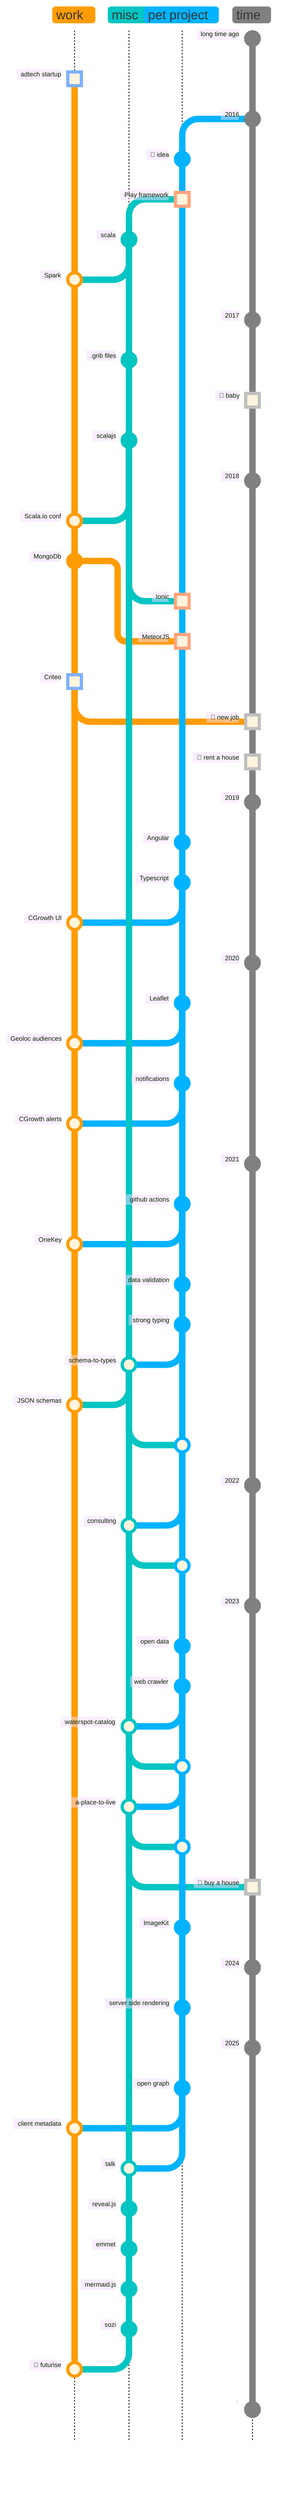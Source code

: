 ---
config:
  theme: 'base'
  gitGraph:
    mainBranchName: "time"
    mainBranchOrder: 4
    parallelCommits: false
    rotateCommitLabel: false
  themeVariables:
      git0: '#ff9c03' # work
      git1: '#04c5c2' # misc
      git2: '#03b3ff' # pet project
      git3: 'grey'    # time
      commitLabelFontSize: "8px"
---
gitGraph TB: %%LR:
    branch "work" order:1
    checkout "time"
    commit id:"long time ago"

    checkout "time"
    checkout "work"
    commit id:"adtech startup" type:HIGHLIGHT

    %% ------------------------------- 2016
    checkout "time"
    commit id:"2016"
    %% ------------------------------------

    %% ------------- Start pet project
    checkout "time"
    branch "pet project"  order:3
    checkout "pet project"
    commit id:"🤙 idea"
    commit id:"Play framework" type:HIGHLIGHT
    %% ------------------------------------

    branch "misc" order:2
    checkout "misc"
    commit id:"scala"

    checkout "work"
    merge "misc" id:"Spark"

    %% ------------------------------- 2017
    checkout "time"
    commit id:"2017"
    %% ------------------------------------

    checkout "misc"
    commit id:".grib files"

    checkout "time"
    commit id:"👶 baby" type:HIGHLIGHT

    checkout "misc"
    commit id:"scalajs" %% remove-start

    %% ------------------------------- 2018
    checkout "time"
    commit id:"2018"
    %% ------------------------------------

    %% --------------------------- Scala.io
    checkout "work"
    merge "misc" id:"Scala.io conf"
    %% ------------------------------------

    checkout "work"
    commit id:"MongoDb"

    checkout "pet project"
    merge "misc" id:"Ionic" type:HIGHLIGHT

    checkout "pet project"
    merge "work" id:"MeteorJS" type:HIGHLIGHT

    %% ---------------------------- Start Criteo
    checkout "work"
    commit id:"Criteo" type:HIGHLIGHT
    checkout "time"
    merge "work" id:"👔 new job" type:HIGHLIGHT

    commit id:"🏡 rent a house" type:HIGHLIGHT

    %% ------------------------------- 2019
    checkout "time"
    commit id:"2019"
    %% ------------------------------------

    checkout "pet project"
    commit id:"Angular"
    commit id:"Typescript"

    checkout "work"
    merge "pet project" id:"CGrowth UI"

    %% ------------------------------- 2020
    checkout "time"
    commit id:"2020"
    %% ------------------------------------

    checkout "pet project"
    commit id:"Leaflet"

    checkout "work"
    merge "pet project" id:"Geoloc audiences"

    checkout "pet project"
    commit id:"notifications"

    checkout "work"
    merge "pet project" id:"CGrowth alerts"

%% ------------------------------- 2021
    checkout "time"
    commit id:"2021"
    %% ------------------------------------

    checkout "pet project"
    commit id:"github actions"

    checkout "work"
    merge "pet project" id:"OneKey"


    checkout "pet project"
    commit id:"data validation"
    commit id:"strong typing"


    checkout "misc"
    merge "pet project" id:"schema-to-types" %% remove-end %% remove-start

    checkout "work"
    merge "misc" id:"JSON schemas"

    checkout "pet project"
    merge "misc"

    %% ------------------------------- 2022
    checkout "time"
    commit id:"2022"
    %% ------------------------------------

    checkout "misc"
    merge "pet project" id:"consulting" %% remove-end %% remove-start

    checkout "pet project"
    merge "misc"

    %% ------------------------------- 2023
    checkout "time"
    commit id:"2023"
    %% ------------------------------------

    checkout "pet project"
    commit id:"open data"
    commit id:"web crawler"

    checkout "misc"
    merge "pet project" id:"waterspot-catalog" %% remove-end %% remove-start
    checkout "pet project"
    merge "misc"

    %% ---------------------- Place to live
    checkout "misc"
    merge "pet project" id:"a-place-to-live" %% remove-end %% remove-start
    checkout "pet project"
    merge "misc"
    %% ------------------------------------

    checkout "time"
    merge "misc" id:"🏡 buy a house" type:HIGHLIGHT

    checkout "pet project"
    commit id:"ImageKit"

    %% ------------------------------- 2024
    checkout "time"
    commit id:"2024"
    %% ------------------------------------

    checkout "pet project"
    commit id:"server side rendering"

    %% ------------------------------- 2025
    checkout "time"
    commit id:"2025"
    %% ------------------------------------

    checkout "pet project"
    commit id:"open graph"

    checkout "work"
    merge "pet project" id:"client metadata"

    checkout "misc"
    merge "pet project" id:"talk" %% remove-end
    commit id:"reveal.js"
    commit id:"emmet"
    commit id:"mermaid.js"
    commit id:"sozi"

    checkout "work"
    merge "misc" id:"🎤 futurise"

    checkout "time"
    commit id:" "